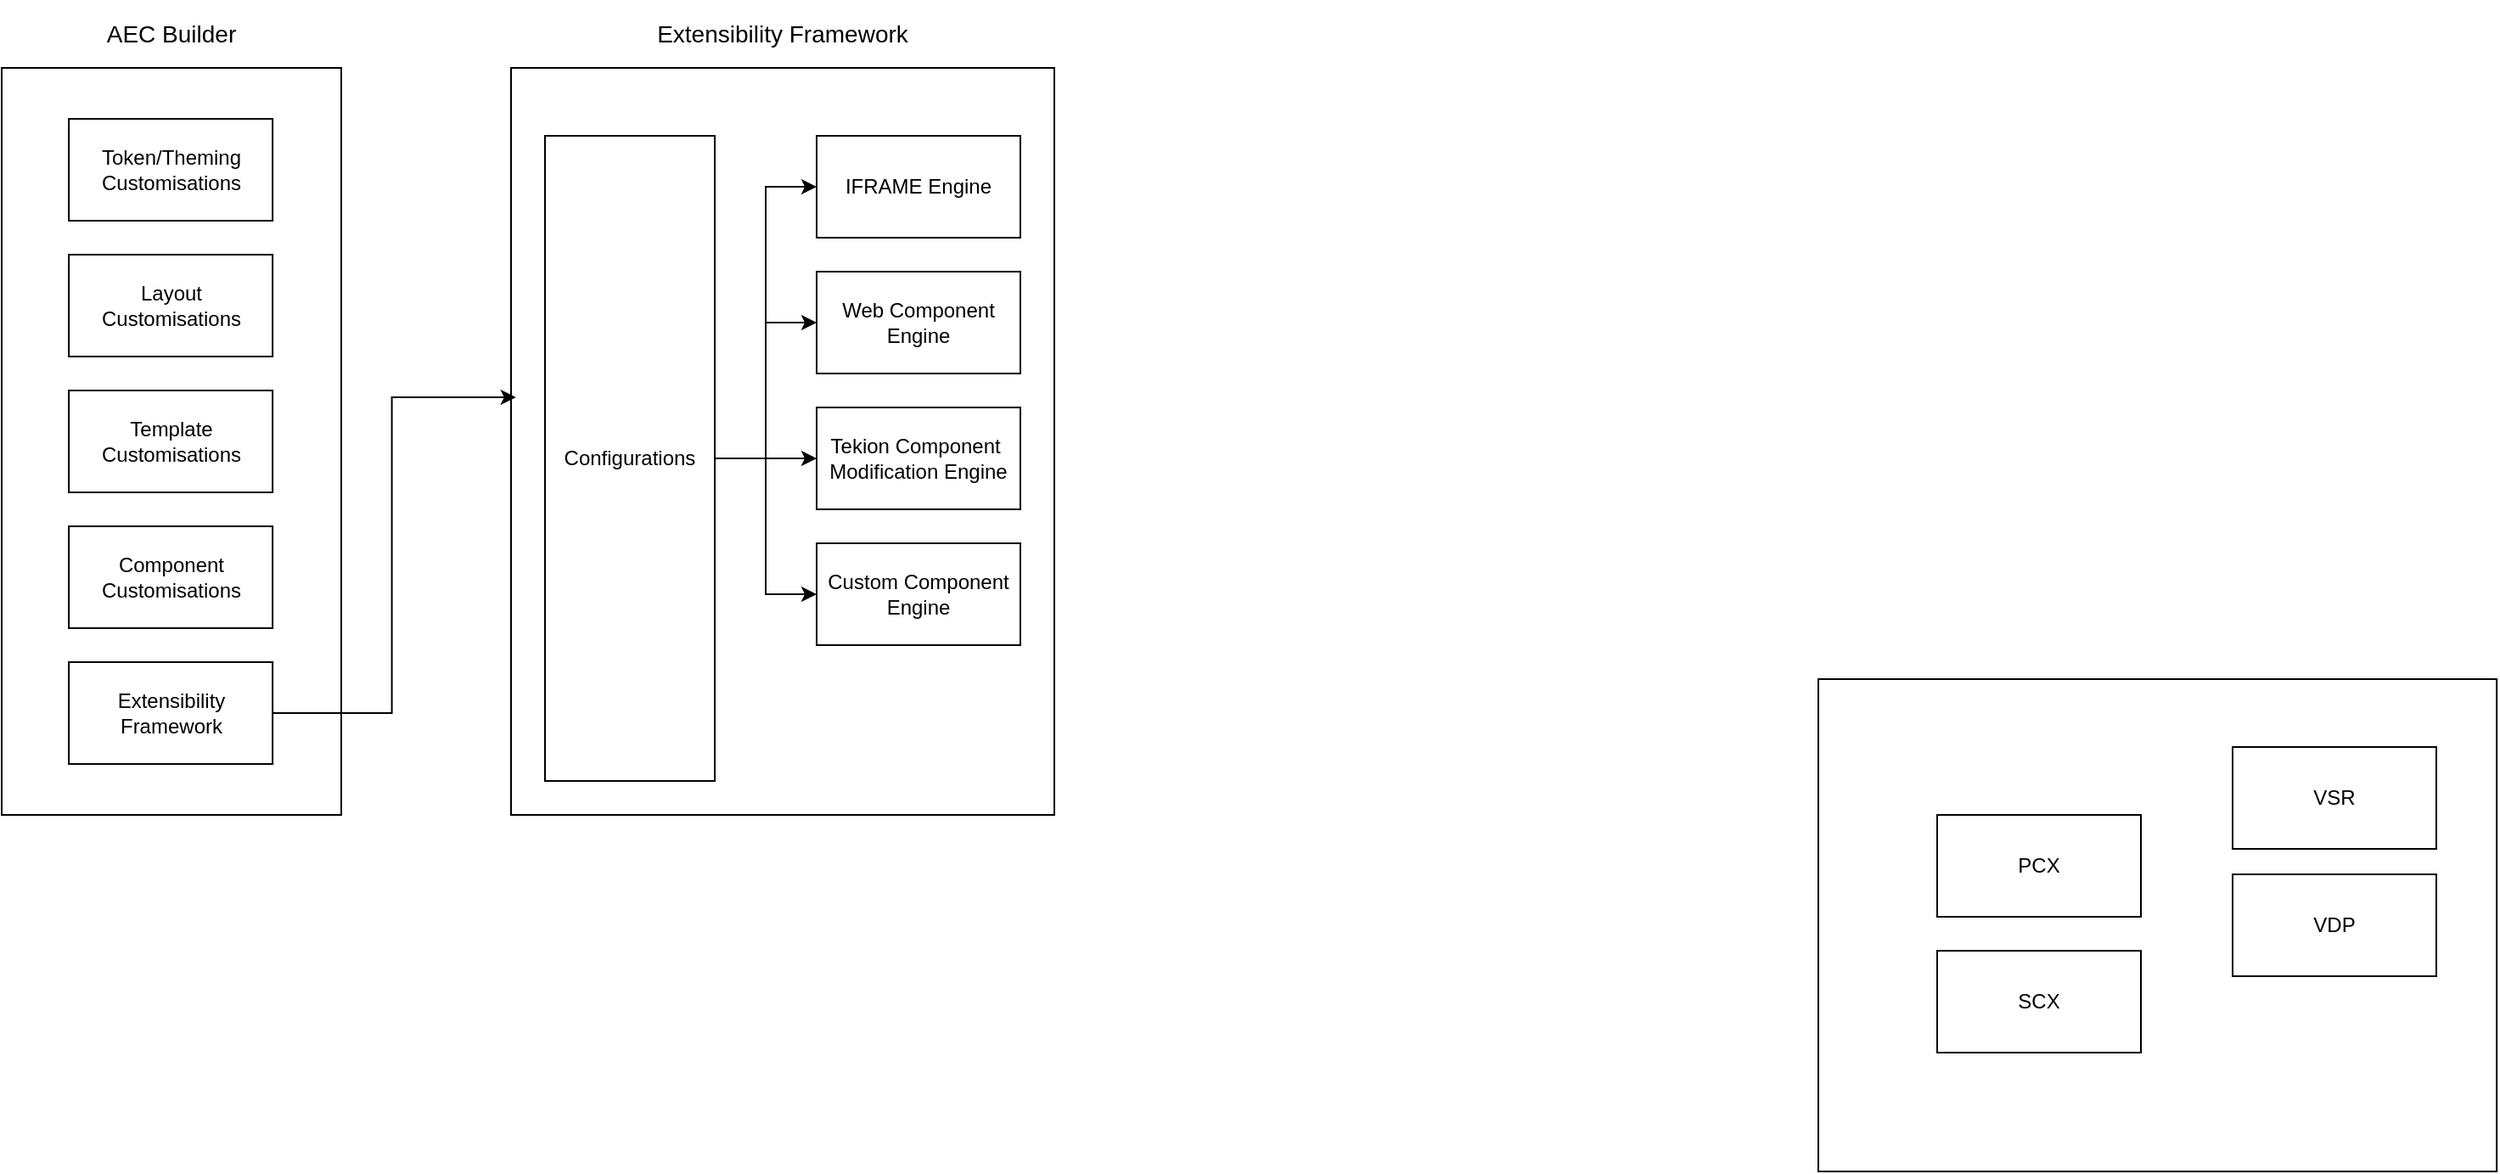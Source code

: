 <mxfile version="24.7.16">
  <diagram name="Page-1" id="OJmFXpj3ditDqAbBRCQq">
    <mxGraphModel dx="1306" dy="752" grid="1" gridSize="10" guides="1" tooltips="1" connect="1" arrows="1" fold="1" page="1" pageScale="1" pageWidth="827" pageHeight="1169" math="0" shadow="0">
      <root>
        <mxCell id="0" />
        <mxCell id="1" parent="0" />
        <mxCell id="OcXz3TvcRBcuNOpmwEdu-1" value="" style="rounded=0;whiteSpace=wrap;html=1;" parent="1" vertex="1">
          <mxGeometry x="1140" y="440" width="399.56" height="290" as="geometry" />
        </mxCell>
        <mxCell id="OcXz3TvcRBcuNOpmwEdu-4" value="VSR" style="rounded=0;whiteSpace=wrap;html=1;" parent="1" vertex="1">
          <mxGeometry x="1384" y="480" width="120" height="60" as="geometry" />
        </mxCell>
        <mxCell id="OcXz3TvcRBcuNOpmwEdu-5" value="VDP" style="rounded=0;whiteSpace=wrap;html=1;" parent="1" vertex="1">
          <mxGeometry x="1384" y="555" width="120" height="60" as="geometry" />
        </mxCell>
        <mxCell id="OcXz3TvcRBcuNOpmwEdu-6" value="SCX" style="rounded=0;whiteSpace=wrap;html=1;" parent="1" vertex="1">
          <mxGeometry x="1210" y="600" width="120" height="60" as="geometry" />
        </mxCell>
        <mxCell id="OcXz3TvcRBcuNOpmwEdu-7" value="PCX" style="rounded=0;whiteSpace=wrap;html=1;" parent="1" vertex="1">
          <mxGeometry x="1210" y="520" width="120" height="60" as="geometry" />
        </mxCell>
        <mxCell id="OcXz3TvcRBcuNOpmwEdu-18" value="" style="group;fillColor=none;" parent="1" vertex="1" connectable="0">
          <mxGeometry x="370" y="50" width="320" height="470" as="geometry" />
        </mxCell>
        <mxCell id="OcXz3TvcRBcuNOpmwEdu-15" value="" style="rounded=0;whiteSpace=wrap;html=1;fillColor=none;" parent="OcXz3TvcRBcuNOpmwEdu-18" vertex="1">
          <mxGeometry y="30" width="320" height="440" as="geometry" />
        </mxCell>
        <mxCell id="OcXz3TvcRBcuNOpmwEdu-17" value="&lt;font style=&quot;font-size: 14px;&quot;&gt;Extensibility Framework&lt;/font&gt;" style="text;html=1;align=center;verticalAlign=middle;whiteSpace=wrap;rounded=0;" parent="OcXz3TvcRBcuNOpmwEdu-18" vertex="1">
          <mxGeometry y="-10" width="320" height="40" as="geometry" />
        </mxCell>
        <mxCell id="4aguYZ_rMSOdTZsTZwV9-18" style="edgeStyle=orthogonalEdgeStyle;rounded=0;orthogonalLoop=1;jettySize=auto;html=1;entryX=0;entryY=0.5;entryDx=0;entryDy=0;" edge="1" parent="OcXz3TvcRBcuNOpmwEdu-18" source="4aguYZ_rMSOdTZsTZwV9-11" target="4aguYZ_rMSOdTZsTZwV9-12">
          <mxGeometry relative="1" as="geometry" />
        </mxCell>
        <mxCell id="4aguYZ_rMSOdTZsTZwV9-19" style="edgeStyle=orthogonalEdgeStyle;rounded=0;orthogonalLoop=1;jettySize=auto;html=1;entryX=0;entryY=0.5;entryDx=0;entryDy=0;" edge="1" parent="OcXz3TvcRBcuNOpmwEdu-18" source="4aguYZ_rMSOdTZsTZwV9-11" target="4aguYZ_rMSOdTZsTZwV9-13">
          <mxGeometry relative="1" as="geometry" />
        </mxCell>
        <mxCell id="4aguYZ_rMSOdTZsTZwV9-20" style="edgeStyle=orthogonalEdgeStyle;rounded=0;orthogonalLoop=1;jettySize=auto;html=1;entryX=0;entryY=0.5;entryDx=0;entryDy=0;" edge="1" parent="OcXz3TvcRBcuNOpmwEdu-18" source="4aguYZ_rMSOdTZsTZwV9-11" target="4aguYZ_rMSOdTZsTZwV9-14">
          <mxGeometry relative="1" as="geometry" />
        </mxCell>
        <mxCell id="4aguYZ_rMSOdTZsTZwV9-21" style="edgeStyle=orthogonalEdgeStyle;rounded=0;orthogonalLoop=1;jettySize=auto;html=1;entryX=0;entryY=0.5;entryDx=0;entryDy=0;" edge="1" parent="OcXz3TvcRBcuNOpmwEdu-18" source="4aguYZ_rMSOdTZsTZwV9-11" target="4aguYZ_rMSOdTZsTZwV9-15">
          <mxGeometry relative="1" as="geometry" />
        </mxCell>
        <mxCell id="4aguYZ_rMSOdTZsTZwV9-11" value="Configurations" style="rounded=0;whiteSpace=wrap;html=1;" vertex="1" parent="OcXz3TvcRBcuNOpmwEdu-18">
          <mxGeometry x="20" y="70" width="100" height="380" as="geometry" />
        </mxCell>
        <mxCell id="4aguYZ_rMSOdTZsTZwV9-12" value="IFRAME Engine" style="rounded=0;whiteSpace=wrap;html=1;" vertex="1" parent="OcXz3TvcRBcuNOpmwEdu-18">
          <mxGeometry x="180" y="70" width="120" height="60" as="geometry" />
        </mxCell>
        <mxCell id="4aguYZ_rMSOdTZsTZwV9-13" value="Web Component Engine" style="rounded=0;whiteSpace=wrap;html=1;" vertex="1" parent="OcXz3TvcRBcuNOpmwEdu-18">
          <mxGeometry x="180" y="150" width="120" height="60" as="geometry" />
        </mxCell>
        <mxCell id="4aguYZ_rMSOdTZsTZwV9-14" value="Tekion Component&amp;nbsp; Modification Engine" style="rounded=0;whiteSpace=wrap;html=1;" vertex="1" parent="OcXz3TvcRBcuNOpmwEdu-18">
          <mxGeometry x="180" y="230" width="120" height="60" as="geometry" />
        </mxCell>
        <mxCell id="4aguYZ_rMSOdTZsTZwV9-15" value="Custom Component Engine" style="rounded=0;whiteSpace=wrap;html=1;" vertex="1" parent="OcXz3TvcRBcuNOpmwEdu-18">
          <mxGeometry x="180" y="310" width="120" height="60" as="geometry" />
        </mxCell>
        <mxCell id="4aguYZ_rMSOdTZsTZwV9-1" value="" style="group" vertex="1" connectable="0" parent="1">
          <mxGeometry x="70" y="50" width="200.44" height="470" as="geometry" />
        </mxCell>
        <mxCell id="OcXz3TvcRBcuNOpmwEdu-14" value="" style="group;fillColor=none;" parent="4aguYZ_rMSOdTZsTZwV9-1" vertex="1" connectable="0">
          <mxGeometry width="200.44" height="470" as="geometry" />
        </mxCell>
        <mxCell id="OcXz3TvcRBcuNOpmwEdu-3" value="" style="rounded=0;whiteSpace=wrap;html=1;fillColor=none;" parent="OcXz3TvcRBcuNOpmwEdu-14" vertex="1">
          <mxGeometry y="30" width="200" height="440" as="geometry" />
        </mxCell>
        <mxCell id="OcXz3TvcRBcuNOpmwEdu-13" value="&lt;font style=&quot;font-size: 14px;&quot;&gt;AEC Builder&lt;/font&gt;" style="text;html=1;align=center;verticalAlign=middle;whiteSpace=wrap;rounded=0;" parent="OcXz3TvcRBcuNOpmwEdu-14" vertex="1">
          <mxGeometry x="0.44" y="-10" width="200" height="40" as="geometry" />
        </mxCell>
        <mxCell id="OcXz3TvcRBcuNOpmwEdu-9" value="Token/Theming Customisations" style="rounded=0;whiteSpace=wrap;html=1;" parent="4aguYZ_rMSOdTZsTZwV9-1" vertex="1">
          <mxGeometry x="39.56" y="60" width="120" height="60" as="geometry" />
        </mxCell>
        <mxCell id="OcXz3TvcRBcuNOpmwEdu-10" value="Layout Customisations" style="rounded=0;whiteSpace=wrap;html=1;" parent="4aguYZ_rMSOdTZsTZwV9-1" vertex="1">
          <mxGeometry x="39.56" y="140" width="120" height="60" as="geometry" />
        </mxCell>
        <mxCell id="OcXz3TvcRBcuNOpmwEdu-11" value="Template Customisations" style="rounded=0;whiteSpace=wrap;html=1;" parent="4aguYZ_rMSOdTZsTZwV9-1" vertex="1">
          <mxGeometry x="39.56" y="220" width="120" height="60" as="geometry" />
        </mxCell>
        <mxCell id="OcXz3TvcRBcuNOpmwEdu-12" value="Component Customisations" style="rounded=0;whiteSpace=wrap;html=1;" parent="4aguYZ_rMSOdTZsTZwV9-1" vertex="1">
          <mxGeometry x="39.56" y="300" width="120" height="60" as="geometry" />
        </mxCell>
        <mxCell id="OcXz3TvcRBcuNOpmwEdu-2" value="Extensibility Framework" style="rounded=0;whiteSpace=wrap;html=1;" parent="4aguYZ_rMSOdTZsTZwV9-1" vertex="1">
          <mxGeometry x="39.56" y="380" width="120" height="60" as="geometry" />
        </mxCell>
        <mxCell id="4aguYZ_rMSOdTZsTZwV9-16" style="edgeStyle=orthogonalEdgeStyle;rounded=0;orthogonalLoop=1;jettySize=auto;html=1;entryX=0.009;entryY=0.441;entryDx=0;entryDy=0;entryPerimeter=0;" edge="1" parent="1" source="OcXz3TvcRBcuNOpmwEdu-2" target="OcXz3TvcRBcuNOpmwEdu-15">
          <mxGeometry relative="1" as="geometry" />
        </mxCell>
      </root>
    </mxGraphModel>
  </diagram>
</mxfile>
